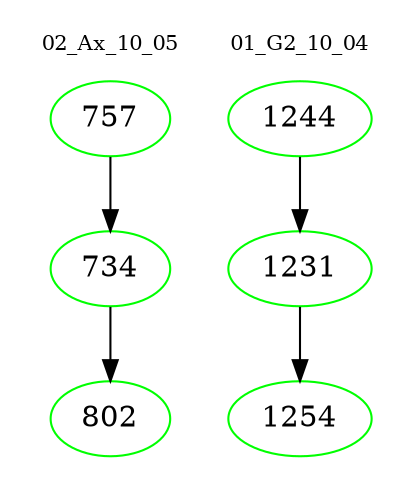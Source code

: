 digraph{
subgraph cluster_0 {
color = white
label = "02_Ax_10_05";
fontsize=10;
T0_757 [label="757", color="green"]
T0_757 -> T0_734 [color="black"]
T0_734 [label="734", color="green"]
T0_734 -> T0_802 [color="black"]
T0_802 [label="802", color="green"]
}
subgraph cluster_1 {
color = white
label = "01_G2_10_04";
fontsize=10;
T1_1244 [label="1244", color="green"]
T1_1244 -> T1_1231 [color="black"]
T1_1231 [label="1231", color="green"]
T1_1231 -> T1_1254 [color="black"]
T1_1254 [label="1254", color="green"]
}
}
